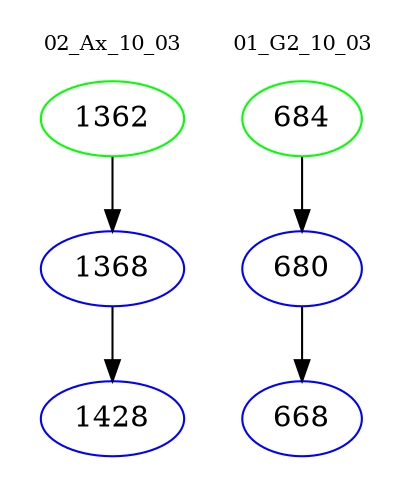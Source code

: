 digraph{
subgraph cluster_0 {
color = white
label = "02_Ax_10_03";
fontsize=10;
T0_1362 [label="1362", color="green"]
T0_1362 -> T0_1368 [color="black"]
T0_1368 [label="1368", color="blue"]
T0_1368 -> T0_1428 [color="black"]
T0_1428 [label="1428", color="blue"]
}
subgraph cluster_1 {
color = white
label = "01_G2_10_03";
fontsize=10;
T1_684 [label="684", color="green"]
T1_684 -> T1_680 [color="black"]
T1_680 [label="680", color="blue"]
T1_680 -> T1_668 [color="black"]
T1_668 [label="668", color="blue"]
}
}
